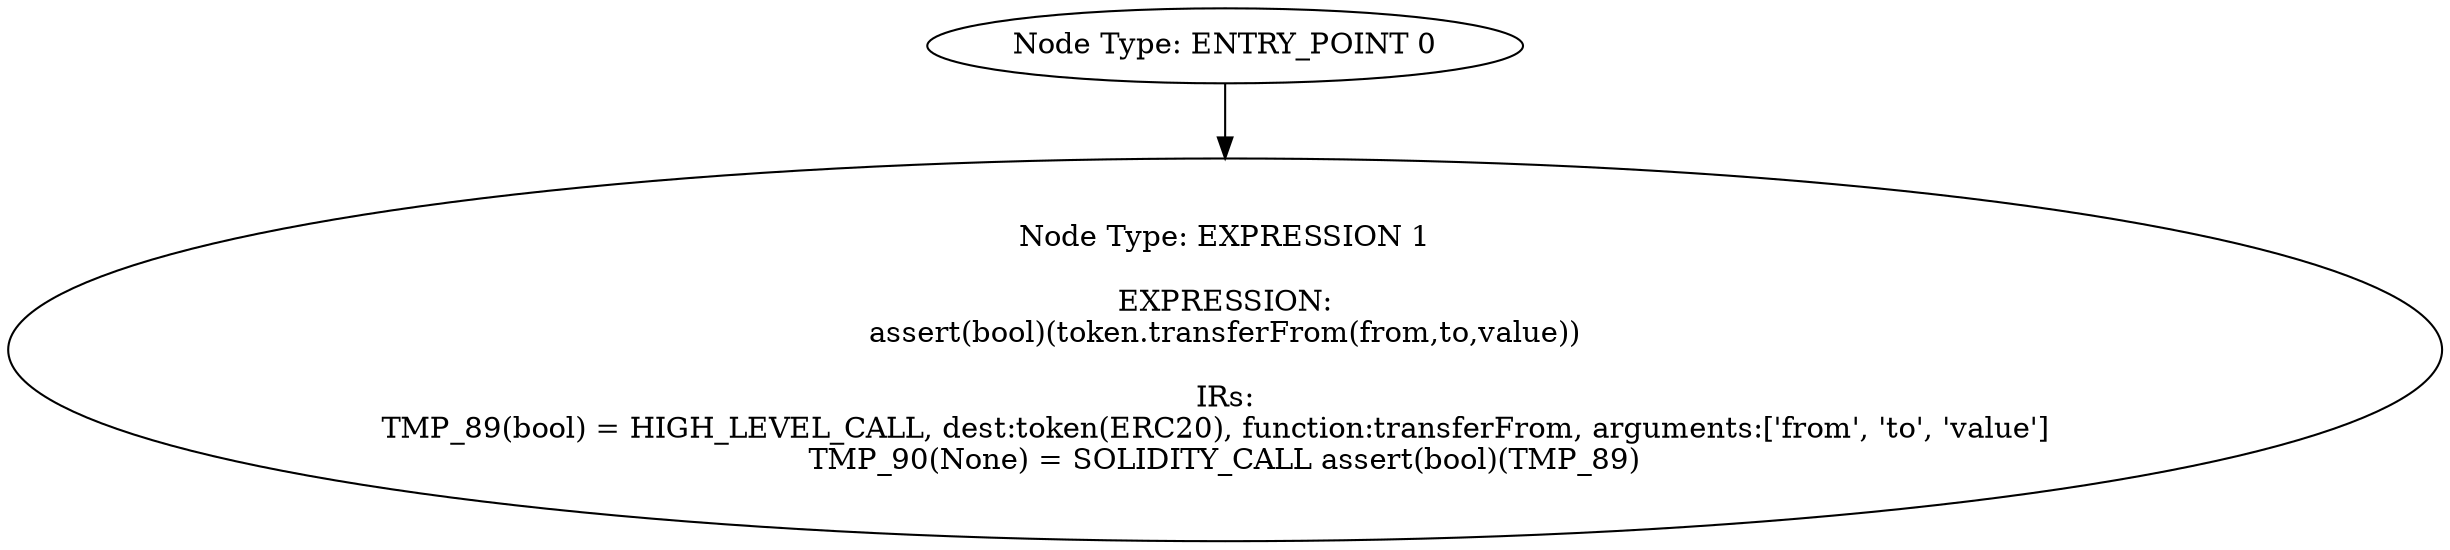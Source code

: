 digraph{
0[label="Node Type: ENTRY_POINT 0
"];
0->1;
1[label="Node Type: EXPRESSION 1

EXPRESSION:
assert(bool)(token.transferFrom(from,to,value))

IRs:
TMP_89(bool) = HIGH_LEVEL_CALL, dest:token(ERC20), function:transferFrom, arguments:['from', 'to', 'value']  
TMP_90(None) = SOLIDITY_CALL assert(bool)(TMP_89)"];
}
